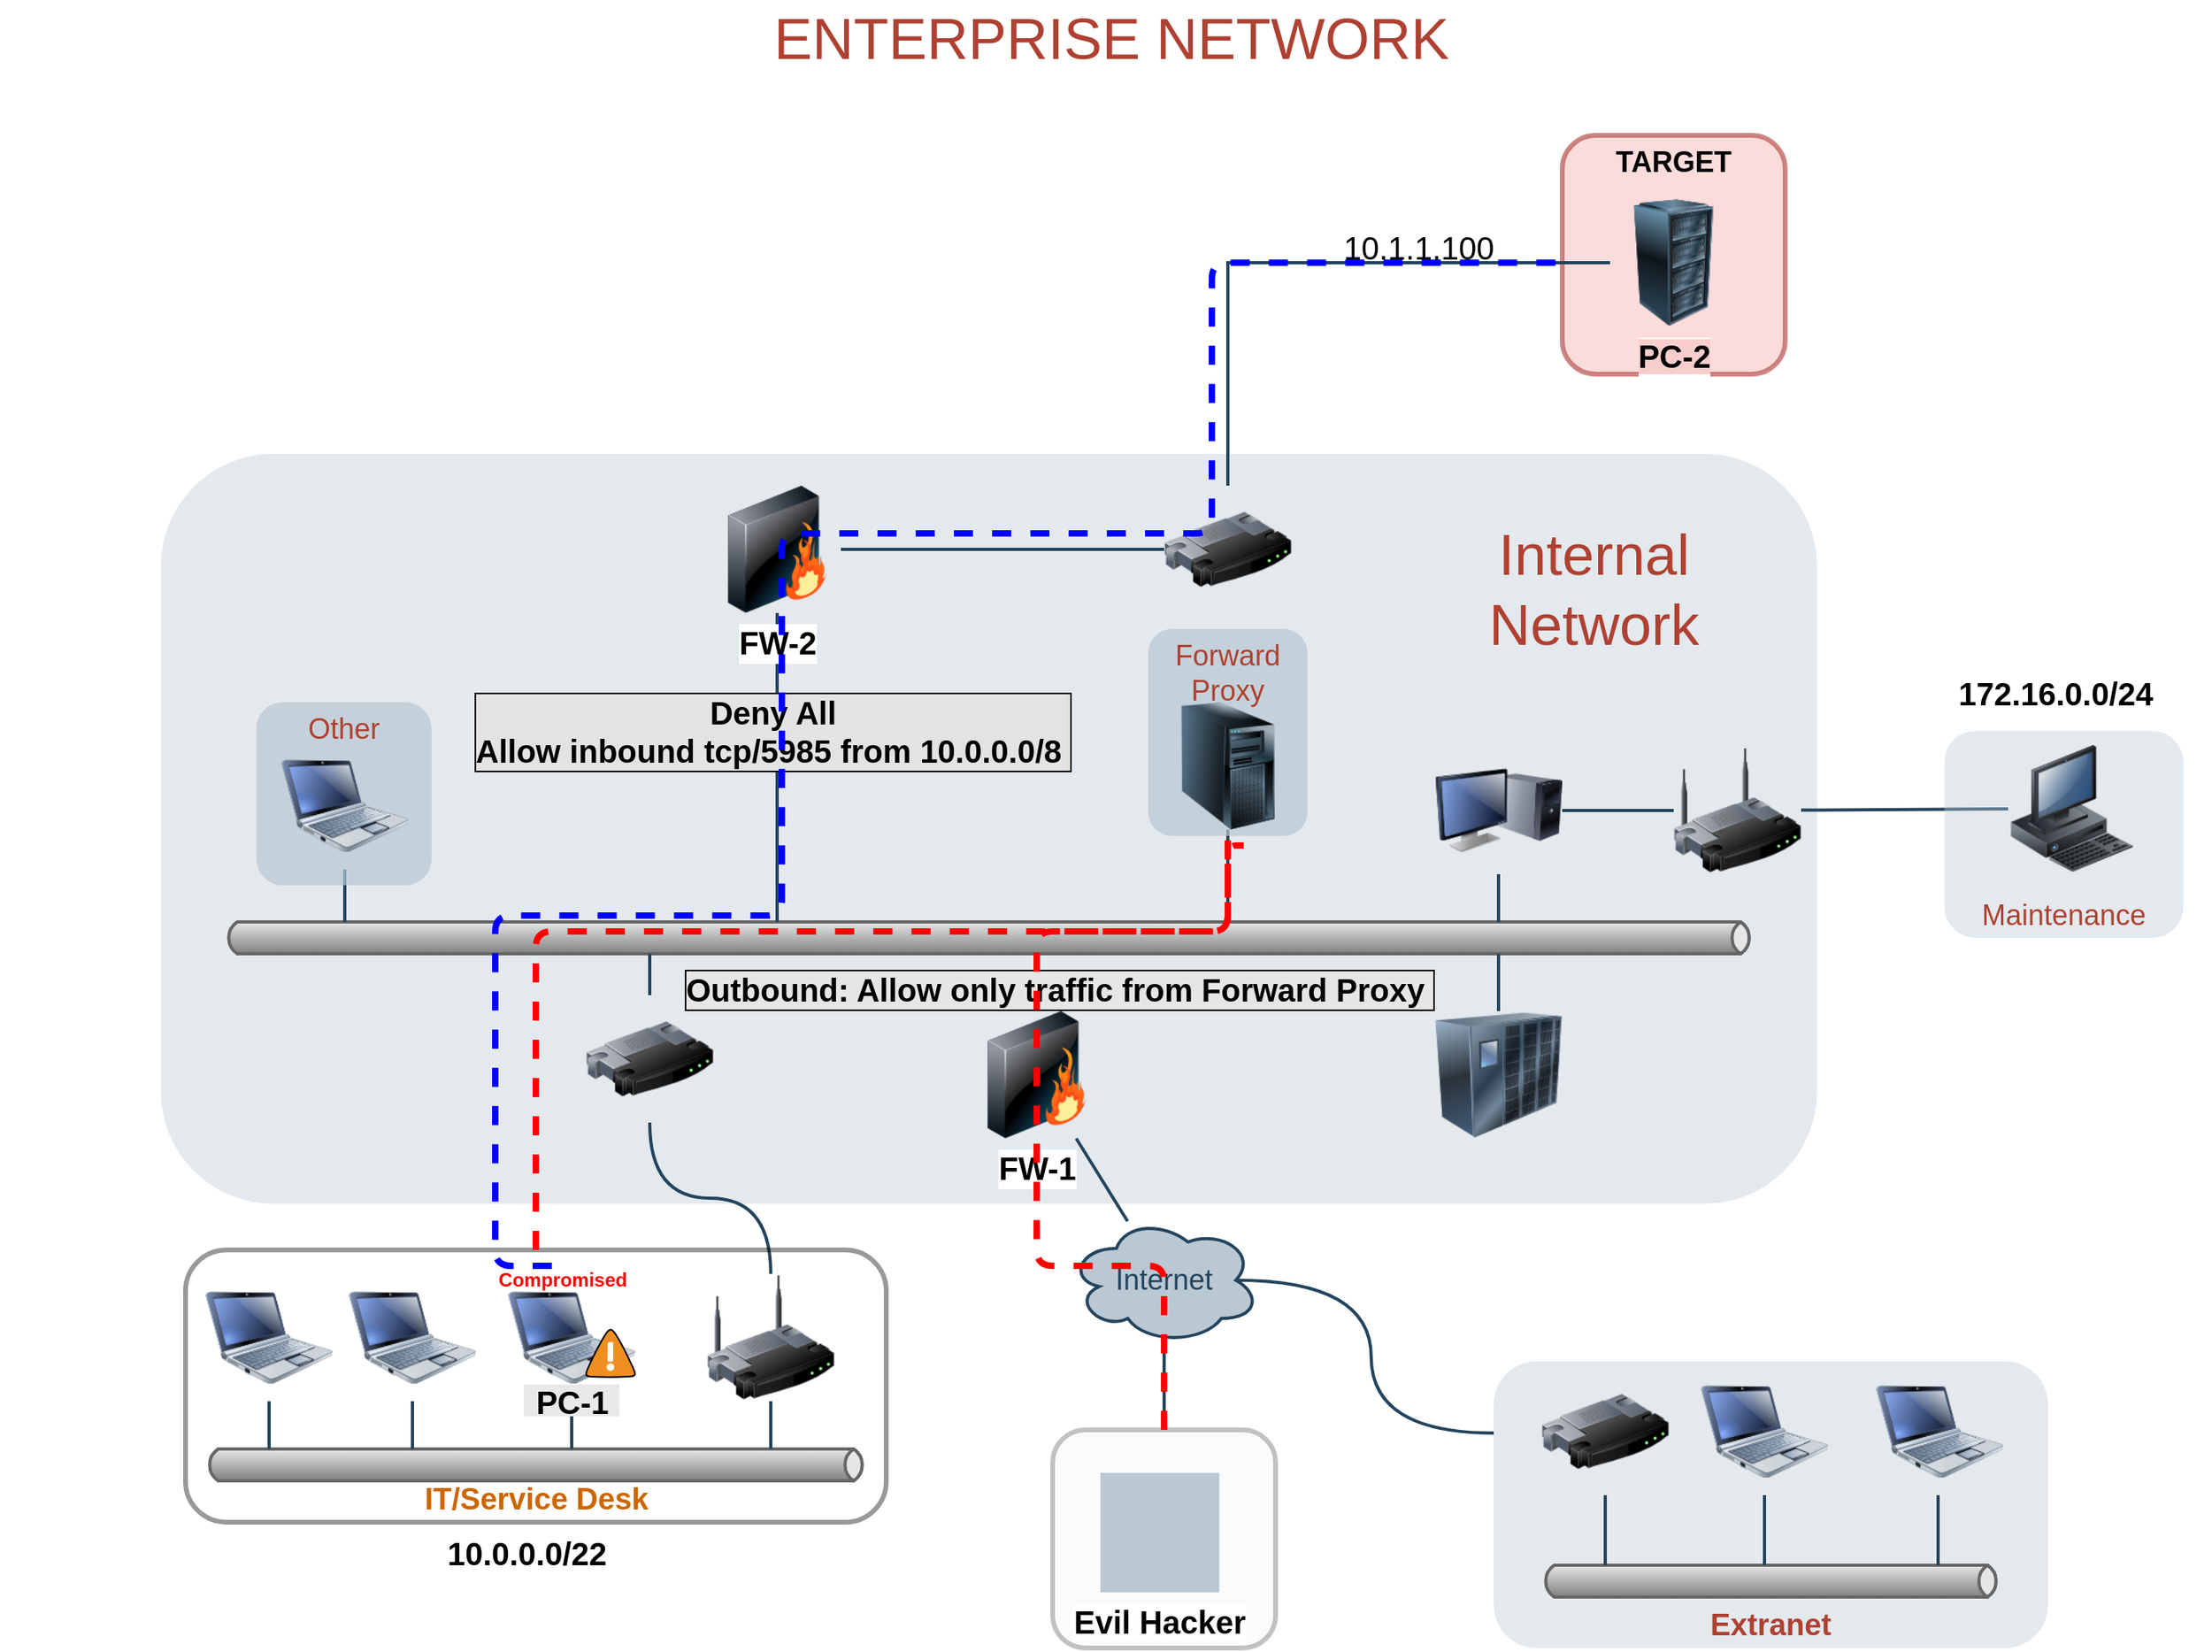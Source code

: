 <mxfile version="12.9.3" type="device"><diagram id="a45cf8ec-cd66-6f27-3ac3-be6e809c9e4a" name="Page-1"><mxGraphModel dx="1810" dy="1343" grid="1" gridSize="10" guides="1" tooltips="1" connect="1" arrows="1" fold="1" page="1" pageScale="1" pageWidth="827" pageHeight="1169" background="#ffffff" math="0" shadow="0"><root><mxCell id="0"/><mxCell id="1" parent="0"/><mxCell id="3" value="" style="rounded=1;whiteSpace=wrap;html=1;shadow=0;strokeColor=none;fillColor=#BAC8D3;gradientColor=none;fontSize=18;fontColor=#F08705;opacity=40;fontStyle=0;strokeWidth=3;" parent="1" vertex="1"><mxGeometry x="230" y="300" width="1040" height="471" as="geometry"/></mxCell><mxCell id="7" value="&lt;b&gt;TARGET&lt;/b&gt;" style="rounded=1;whiteSpace=wrap;html=1;shadow=0;strokeColor=#b85450;fillColor=#f8cecc;fontSize=18;verticalAlign=top;fontStyle=0;opacity=70;strokeWidth=3;" parent="1" vertex="1"><mxGeometry x="1110" y="100" width="140" height="150" as="geometry"/></mxCell><mxCell id="13" value="" style="rounded=1;whiteSpace=wrap;html=1;shadow=0;strokeColor=#666666;fillColor=#f5f5f5;fontSize=18;fontColor=#333333;verticalAlign=bottom;fontStyle=0;opacity=40;strokeWidth=3;" parent="1" vertex="1"><mxGeometry x="790" y="913" width="140" height="137" as="geometry"/></mxCell><mxCell id="19" value="Internet" style="ellipse;shape=cloud;whiteSpace=wrap;html=1;shadow=0;strokeColor=#23445D;fillColor=#BAC8D3;gradientColor=none;fontSize=18;fontColor=#23445D;gradientDirection=north;fontStyle=0;strokeWidth=2;" parent="1" vertex="1"><mxGeometry x="800" y="779" width="120" height="80" as="geometry"/></mxCell><mxCell id="48" value="" style="strokeWidth=2;strokeColor=#666666;dashed=0;align=center;html=1;fontSize=8;shape=mxgraph.eip.messageChannel;shadow=0;fillColor=#FFFFFF;gradientColor=none;fontColor=#F08705;fontStyle=0" parent="1" vertex="1"><mxGeometry x="270" y="594" width="960" height="20" as="geometry"/></mxCell><mxCell id="53" value="" style="image;html=1;image=img/lib/clip_art/networking/Router_128x128.png;shadow=0;strokeColor=#000000;fillColor=#FFFFFF;gradientColor=none;fontSize=18;fontColor=#F08705;fontStyle=0" parent="1" vertex="1"><mxGeometry x="497" y="640" width="80" height="80" as="geometry"/></mxCell><mxCell id="54" value="" style="image;html=1;image=img/lib/clip_art/computers/Monitor_Tower_128x128.png;shadow=0;strokeColor=#000000;fillColor=#FFFFFF;gradientColor=none;fontSize=18;fontColor=#F08705;fontStyle=0" parent="1" vertex="1"><mxGeometry x="1030" y="484" width="80" height="80" as="geometry"/></mxCell><mxCell id="56" value="" style="image;html=1;image=img/lib/clip_art/networking/Wireless_Router_128x128.png;shadow=0;strokeColor=#000000;fillColor=#FFFFFF;gradientColor=none;fontSize=18;fontColor=#F08705;fontStyle=0" parent="1" vertex="1"><mxGeometry x="1180" y="484" width="80" height="80" as="geometry"/></mxCell><mxCell id="57" value="" style="image;html=1;image=img/lib/clip_art/networking/Wireless_Router_128x128.png;shadow=0;strokeColor=#000000;fillColor=#FFFFFF;gradientColor=none;fontSize=18;fontColor=#F08705;fontStyle=0" parent="1" vertex="1"><mxGeometry x="573" y="815" width="80" height="80" as="geometry"/></mxCell><mxCell id="58" style="edgeStyle=orthogonalEdgeStyle;rounded=0;html=1;fontSize=18;fontColor=#F08705;endArrow=none;endFill=0;strokeColor=#23445D;strokeWidth=2;curved=1;fontStyle=0" parent="1" source="53" target="57" edge="1"><mxGeometry relative="1" as="geometry"/></mxCell><mxCell id="59" value="" style="image;html=1;image=img/lib/clip_art/computers/Netbook_128x128.png;shadow=0;strokeColor=#000000;fillColor=#FFFFFF;gradientColor=none;fontSize=18;fontColor=#F08705;fontStyle=0" parent="1" vertex="1"><mxGeometry x="258" y="815" width="80" height="80" as="geometry"/></mxCell><mxCell id="60" value="" style="image;html=1;image=img/lib/clip_art/computers/Netbook_128x128.png;shadow=0;strokeColor=#000000;fillColor=#FFFFFF;gradientColor=none;fontSize=18;fontColor=#F08705;fontStyle=0" parent="1" vertex="1"><mxGeometry x="348" y="815" width="80" height="80" as="geometry"/></mxCell><mxCell id="61" value="" style="image;html=1;image=img/lib/clip_art/computers/Netbook_128x128.png;shadow=0;strokeColor=#000000;fillColor=#FFFFFF;gradientColor=none;fontSize=18;fontColor=#F08705;fontStyle=0" parent="1" vertex="1"><mxGeometry x="448" y="815" width="80" height="80" as="geometry"/></mxCell><mxCell id="62" value="" style="strokeWidth=2;strokeColor=#666666;dashed=0;align=center;html=1;fontSize=8;shape=mxgraph.eip.messageChannel;shadow=0;fillColor=#FFFFFF;gradientColor=none;fontColor=#F08705;fontStyle=0" parent="1" vertex="1"><mxGeometry x="258" y="925" width="415" height="20" as="geometry"/></mxCell><mxCell id="94" value="" style="edgeStyle=elbowEdgeStyle;strokeWidth=2;rounded=0;endArrow=none;startArrow=none;startSize=10;endSize=10;dashed=0;html=1;strokeColor=#23445D;fontSize=18;fontColor=#F08705;startFill=0;endFill=0;fontStyle=0" parent="1" source="36" target="48" edge="1"><mxGeometry relative="1" as="geometry"><mxPoint x="550" y="379" as="sourcePoint"/><mxPoint x="550" y="409" as="targetPoint"/></mxGeometry></mxCell><mxCell id="97" value="" style="edgeStyle=elbowEdgeStyle;strokeWidth=2;rounded=0;endArrow=none;startArrow=none;startSize=10;endSize=10;dashed=0;html=1;strokeColor=#23445D;fontSize=18;fontColor=#F08705;startFill=0;endFill=0;fontStyle=0" parent="1" source="F9Js6m6CSwWcPZuY_x-U-194" target="48" edge="1"><mxGeometry relative="1" as="geometry"><mxPoint x="490" y="564" as="sourcePoint"/><mxPoint x="490" y="604" as="targetPoint"/></mxGeometry></mxCell><mxCell id="F9Js6m6CSwWcPZuY_x-U-211" value="&lt;b&gt;Deny All&lt;br&gt;Allow inbound tcp/5985 from 10.0.0.0/8&amp;nbsp;&lt;/b&gt;" style="text;html=1;align=center;verticalAlign=middle;resizable=0;points=[];labelBackgroundColor=#E3E3E3;fontSize=20;labelBorderColor=#000000;" vertex="1" connectable="0" parent="97"><mxGeometry x="-0.292" y="-7" relative="1" as="geometry"><mxPoint x="3.33" y="5.67" as="offset"/></mxGeometry></mxCell><mxCell id="100" value="" style="edgeStyle=elbowEdgeStyle;strokeWidth=2;rounded=0;endArrow=none;startArrow=none;startSize=10;endSize=10;dashed=0;html=1;strokeColor=#23445D;fontSize=18;fontColor=#F08705;startFill=0;endFill=0;fontStyle=0" parent="1" source="42" target="48" edge="1"><mxGeometry relative="1" as="geometry"><mxPoint x="745" y="574" as="sourcePoint"/><mxPoint x="745" y="614" as="targetPoint"/></mxGeometry></mxCell><mxCell id="103" value="" style="edgeStyle=elbowEdgeStyle;strokeWidth=2;rounded=0;endArrow=none;startArrow=none;startSize=10;endSize=10;dashed=0;html=1;strokeColor=#23445D;fontSize=18;fontColor=#F08705;startFill=0;endFill=0;fontStyle=0" parent="1" source="82" target="48" edge="1"><mxGeometry relative="1" as="geometry"><mxPoint x="775" y="604" as="sourcePoint"/><mxPoint x="775" y="644" as="targetPoint"/></mxGeometry></mxCell><mxCell id="110" style="edgeStyle=none;rounded=0;html=1;startArrow=none;startFill=0;endArrow=none;endFill=0;fontSize=18;fontColor=#F08705;strokeColor=#23445D;strokeWidth=2;fontStyle=0" parent="1" source="82" target="19" edge="1"><mxGeometry relative="1" as="geometry"/></mxCell><mxCell id="120" value="" style="edgeStyle=elbowEdgeStyle;strokeWidth=2;rounded=0;endArrow=none;startArrow=none;startSize=10;endSize=10;dashed=0;html=1;strokeColor=#23445D;fontSize=18;fontColor=#F08705;startFill=0;endFill=0;fontStyle=0" parent="1" source="48" target="53" edge="1"><mxGeometry relative="1" as="geometry"><mxPoint x="489.762" y="564.476" as="sourcePoint"/><mxPoint x="489.762" y="603.762" as="targetPoint"/></mxGeometry></mxCell><mxCell id="121" value="" style="edgeStyle=elbowEdgeStyle;strokeWidth=2;rounded=0;endArrow=none;startArrow=none;startSize=10;endSize=10;dashed=0;html=1;strokeColor=#23445D;fontSize=18;fontColor=#F08705;startFill=0;endFill=0;fontStyle=0" parent="1" source="48" target="54" edge="1"><mxGeometry relative="1" as="geometry"><mxPoint x="650.476" y="624" as="sourcePoint"/><mxPoint x="650.476" y="689.476" as="targetPoint"/></mxGeometry></mxCell><mxCell id="125" style="rounded=0;html=1;startArrow=none;startFill=0;endArrow=none;endFill=0;fontSize=18;fontColor=#F08705;strokeColor=#23445D;strokeWidth=2;fontStyle=0;edgeStyle=orthogonalEdgeStyle;curved=1;exitX=0.5;exitY=0;exitDx=0;exitDy=0;" parent="1" source="13" target="19" edge="1"><mxGeometry relative="1" as="geometry"><mxPoint x="835" y="930" as="sourcePoint"/></mxGeometry></mxCell><mxCell id="126" style="edgeStyle=none;rounded=0;html=1;startArrow=none;startFill=0;endArrow=none;endFill=0;fontSize=18;fontColor=#F08705;strokeColor=#23445D;strokeWidth=2;fontStyle=0" parent="1" source="54" target="56" edge="1"><mxGeometry relative="1" as="geometry"/></mxCell><mxCell id="127" style="rounded=0;html=1;startArrow=none;startFill=0;endArrow=none;endFill=0;fontSize=18;fontColor=#F08705;strokeColor=#23445D;strokeWidth=2;fontStyle=0;exitX=0;exitY=0.5;exitDx=0;exitDy=0;" parent="1" source="78" target="56" edge="1"><mxGeometry relative="1" as="geometry"/></mxCell><mxCell id="132" style="rounded=0;html=1;startArrow=none;startFill=0;endArrow=none;endFill=0;fontSize=18;fontColor=#F08705;strokeColor=#23445D;strokeWidth=2;fontStyle=0;entryX=0.875;entryY=0.5;entryDx=0;entryDy=0;entryPerimeter=0;exitX=0;exitY=0.25;exitDx=0;exitDy=0;edgeStyle=orthogonalEdgeStyle;curved=1;" parent="1" source="12" target="19" edge="1"><mxGeometry relative="1" as="geometry"><Array as="points"><mxPoint x="990" y="915"/><mxPoint x="990" y="819"/></Array></mxGeometry></mxCell><mxCell id="143" value="" style="edgeStyle=elbowEdgeStyle;strokeWidth=2;rounded=0;endArrow=none;startArrow=none;startSize=10;endSize=10;dashed=0;html=1;strokeColor=#23445D;fontSize=18;fontColor=#F08705;startFill=0;endFill=0;fontStyle=0" parent="1" source="59" target="62" edge="1"><mxGeometry relative="1" as="geometry"><mxPoint x="443.083" y="463.876" as="sourcePoint"/><mxPoint x="443.083" y="504.372" as="targetPoint"/></mxGeometry></mxCell><mxCell id="144" value="" style="edgeStyle=elbowEdgeStyle;strokeWidth=2;rounded=0;endArrow=none;startArrow=none;startSize=10;endSize=10;dashed=0;html=1;strokeColor=#23445D;fontSize=18;fontColor=#F08705;startFill=0;endFill=0;fontStyle=0" parent="1" source="60" target="62" edge="1"><mxGeometry relative="1" as="geometry"><mxPoint x="308.372" y="905.198" as="sourcePoint"/><mxPoint x="308.372" y="934.95" as="targetPoint"/></mxGeometry></mxCell><mxCell id="145" value="" style="edgeStyle=elbowEdgeStyle;strokeWidth=2;rounded=0;endArrow=none;startArrow=none;startSize=10;endSize=10;dashed=0;html=1;strokeColor=#23445D;fontSize=18;fontColor=#F08705;startFill=0;endFill=0;fontStyle=0" parent="1" source="61" target="62" edge="1"><mxGeometry relative="1" as="geometry"><mxPoint x="397.628" y="905.198" as="sourcePoint"/><mxPoint x="397.628" y="934.95" as="targetPoint"/></mxGeometry></mxCell><mxCell id="146" value="" style="edgeStyle=elbowEdgeStyle;strokeWidth=2;rounded=0;endArrow=none;startArrow=none;startSize=10;endSize=10;dashed=0;html=1;strokeColor=#23445D;fontSize=18;fontColor=#F08705;startFill=0;endFill=0;fontStyle=0" parent="1" source="57" target="62" edge="1"><mxGeometry relative="1" as="geometry"><mxPoint x="407.628" y="915.198" as="sourcePoint"/><mxPoint x="407.628" y="944.95" as="targetPoint"/></mxGeometry></mxCell><mxCell id="160" value="" style="image;html=1;image=img/lib/clip_art/networking/UPS_128x128.png;shadow=0;strokeColor=#000000;fillColor=#F2F2F2;gradientColor=none;fontSize=18;fontColor=#F08705;fontStyle=0" parent="1" vertex="1"><mxGeometry x="1030" y="650" width="80" height="80" as="geometry"/></mxCell><mxCell id="166" value="" style="edgeStyle=elbowEdgeStyle;strokeWidth=2;rounded=0;endArrow=none;startArrow=none;startSize=10;endSize=10;dashed=0;html=1;strokeColor=#23445D;fontSize=18;fontColor=#F08705;startFill=0;endFill=0;fontStyle=0" parent="1" source="48" target="160" edge="1"><mxGeometry relative="1" as="geometry"><mxPoint x="1164.878" y="573.39" as="sourcePoint"/><mxPoint x="1164.878" y="603.878" as="targetPoint"/></mxGeometry></mxCell><mxCell id="167" value="Internal Network" style="text;html=1;strokeColor=none;fillColor=none;align=center;verticalAlign=middle;whiteSpace=wrap;overflow=hidden;shadow=0;fontSize=36;fontColor=#AE4132;fontStyle=0" parent="1" vertex="1"><mxGeometry x="1010" y="330" width="240" height="110" as="geometry"/></mxCell><mxCell id="168" value="ENTERPRISE NETWORK" style="text;html=1;strokeColor=none;fillColor=none;align=center;verticalAlign=middle;whiteSpace=wrap;overflow=hidden;shadow=0;fontSize=36;fontColor=#AE4132;fontStyle=0" parent="1" vertex="1"><mxGeometry x="137" y="15" width="1380" height="45" as="geometry"/></mxCell><mxCell id="171" style="edgeStyle=orthogonalEdgeStyle;rounded=0;jumpStyle=none;html=1;exitX=0;exitY=0.5;entryX=0;entryY=0.5;shadow=0;labelBackgroundColor=none;startArrow=none;startFill=0;endArrow=classic;endFill=1;endSize=6;jettySize=auto;orthogonalLoop=1;strokeColor=#23445D;strokeWidth=2;fillColor=#F08705;fontFamily=Helvetica;fontSize=14;fontColor=#F08705;align=left;fontStyle=0" parent="1" source="168" target="168" edge="1"><mxGeometry relative="1" as="geometry"/></mxCell><mxCell id="F9Js6m6CSwWcPZuY_x-U-172" value="" style="shadow=0;dashed=0;html=1;strokeColor=#000000;fillColor=#4495D1;labelPosition=center;verticalLabelPosition=bottom;verticalAlign=top;align=center;outlineConnect=0;shape=mxgraph.veeam.2d.alert;rounded=1;" vertex="1" parent="1"><mxGeometry x="497" y="850" width="31" height="30" as="geometry"/></mxCell><mxCell id="F9Js6m6CSwWcPZuY_x-U-174" value="Evil Hacker" style="shape=image;verticalLabelPosition=bottom;labelBackgroundColor=#ffffff;verticalAlign=top;aspect=fixed;imageAspect=0;image=https://encrypted-tbn0.gstatic.com/images?q=tbn%3AANd9GcRutw60spM2Huav1RQ39iUd9HaXGSqsldLe9g&amp;usqp=CAU;fontStyle=1;imageBackground=#BAC8D3;fontSize=20;" vertex="1" parent="1"><mxGeometry x="820" y="940" width="74.66" height="75" as="geometry"/></mxCell><mxCell id="F9Js6m6CSwWcPZuY_x-U-175" value="&lt;b&gt;&lt;font style=&quot;font-size: 20px&quot;&gt;PC-1&lt;/font&gt;&lt;/b&gt;" style="text;html=1;align=center;verticalAlign=middle;resizable=0;points=[];autosize=1;fillColor=#E8E8E8;" vertex="1" parent="1"><mxGeometry x="458" y="884.5" width="60" height="20" as="geometry"/></mxCell><mxCell id="F9Js6m6CSwWcPZuY_x-U-178" value="&lt;b&gt;&lt;font color=&quot;#ff0000&quot;&gt;Compromised&lt;/font&gt;&lt;/b&gt;" style="text;html=1;align=center;verticalAlign=middle;resizable=0;points=[];autosize=1;" vertex="1" parent="1"><mxGeometry x="432" y="809" width="100" height="20" as="geometry"/></mxCell><mxCell id="39" value="&lt;font color=&quot;#000000&quot; style=&quot;font-size: 20px&quot;&gt;&lt;b style=&quot;background-color: rgb(248 , 206 , 204)&quot;&gt;PC-2&lt;/b&gt;&lt;/font&gt;" style="image;html=1;image=img/lib/clip_art/computers/Server_Rack_128x128.png;shadow=0;strokeColor=#000000;fillColor=#FFFFFF;gradientColor=none;fontSize=18;fontColor=#F08705;fontStyle=0" parent="1" vertex="1"><mxGeometry x="1140" y="140" width="80" height="80" as="geometry"/></mxCell><mxCell id="82" value="&lt;b&gt;&lt;font color=&quot;#000000&quot; style=&quot;font-size: 20px&quot;&gt;FW-1&lt;/font&gt;&lt;/b&gt;" style="image;html=1;image=img/lib/clip_art/networking/Firewall_128x128.png;shadow=0;strokeColor=#000000;fillColor=#FFFFFF;gradientColor=none;fontSize=18;fontColor=#F08705;fontStyle=0" parent="1" vertex="1"><mxGeometry x="740" y="650" width="80" height="80" as="geometry"/></mxCell><mxCell id="15" value="&lt;font color=&quot;#cc6600&quot; size=&quot;1&quot;&gt;&lt;b style=&quot;background-color: rgb(255 , 255 , 255) ; font-size: 19px&quot;&gt;IT/Service Desk&lt;/b&gt;&lt;/font&gt;" style="rounded=1;whiteSpace=wrap;html=1;shadow=0;fontSize=18;verticalAlign=bottom;fontStyle=0;opacity=40;strokeWidth=3;fillColor=none;" parent="1" vertex="1"><mxGeometry x="245.5" y="800" width="440" height="171" as="geometry"/></mxCell><mxCell id="F9Js6m6CSwWcPZuY_x-U-189" value="" style="group" vertex="1" connectable="0" parent="1"><mxGeometry x="1067" y="870" width="348" height="180" as="geometry"/></mxCell><mxCell id="12" value="&lt;font style=&quot;font-size: 19px&quot;&gt;&lt;b&gt;Extranet&lt;/b&gt;&lt;/font&gt;" style="rounded=1;whiteSpace=wrap;html=1;shadow=0;strokeColor=none;fillColor=#BAC8D3;gradientColor=none;fontSize=18;fontColor=#AE4132;verticalAlign=bottom;fontStyle=0;opacity=40;strokeWidth=3;" parent="F9Js6m6CSwWcPZuY_x-U-189" vertex="1"><mxGeometry width="348" height="180" as="geometry"/></mxCell><mxCell id="68" value="" style="image;html=1;image=img/lib/clip_art/computers/Netbook_128x128.png;shadow=0;strokeColor=#000000;fillColor=#FFFFFF;gradientColor=none;fontSize=18;fontColor=#F08705;fontStyle=0" parent="F9Js6m6CSwWcPZuY_x-U-189" vertex="1"><mxGeometry x="240" y="4" width="80" height="80" as="geometry"/></mxCell><mxCell id="69" value="" style="image;html=1;image=img/lib/clip_art/computers/Netbook_128x128.png;shadow=0;strokeColor=#000000;fillColor=#FFFFFF;gradientColor=none;fontSize=18;fontColor=#F08705;fontStyle=0" parent="F9Js6m6CSwWcPZuY_x-U-189" vertex="1"><mxGeometry x="130" y="4" width="80" height="80" as="geometry"/></mxCell><mxCell id="70" value="" style="strokeWidth=2;strokeColor=#666666;dashed=0;align=center;html=1;fontSize=8;shape=mxgraph.eip.messageChannel;shadow=0;fillColor=#FFFFFF;gradientColor=none;fontColor=#F08705;fontStyle=0" parent="F9Js6m6CSwWcPZuY_x-U-189" vertex="1"><mxGeometry x="30" y="128" width="288" height="20" as="geometry"/></mxCell><mxCell id="130" value="" style="image;html=1;image=img/lib/clip_art/networking/Router_128x128.png;shadow=0;strokeColor=#000000;fillColor=#FFFFFF;gradientColor=none;fontSize=18;fontColor=#F08705;fontStyle=0" parent="F9Js6m6CSwWcPZuY_x-U-189" vertex="1"><mxGeometry x="30" y="4" width="80" height="80" as="geometry"/></mxCell><mxCell id="135" value="" style="edgeStyle=elbowEdgeStyle;strokeWidth=2;rounded=0;endArrow=none;startArrow=none;startSize=10;endSize=10;dashed=0;html=1;strokeColor=#23445D;fontSize=18;fontColor=#F08705;startFill=0;endFill=0;fontStyle=0" parent="F9Js6m6CSwWcPZuY_x-U-189" source="68" target="70" edge="1"><mxGeometry relative="1" as="geometry"><mxPoint x="-10.413" y="93.967" as="sourcePoint"/><mxPoint x="-10.413" y="137.769" as="targetPoint"/></mxGeometry></mxCell><mxCell id="136" value="" style="edgeStyle=elbowEdgeStyle;strokeWidth=2;rounded=0;endArrow=none;startArrow=none;startSize=10;endSize=10;dashed=0;html=1;strokeColor=#23445D;fontSize=18;fontColor=#F08705;startFill=0;endFill=0;fontStyle=0" parent="F9Js6m6CSwWcPZuY_x-U-189" source="69" target="70" edge="1"><mxGeometry relative="1" as="geometry"><mxPoint x="-0.413" y="103.967" as="sourcePoint"/><mxPoint x="-0.413" y="147.769" as="targetPoint"/></mxGeometry></mxCell><mxCell id="137" value="" style="edgeStyle=elbowEdgeStyle;strokeWidth=2;rounded=0;endArrow=none;startArrow=none;startSize=10;endSize=10;dashed=0;html=1;strokeColor=#23445D;fontSize=18;fontColor=#F08705;startFill=0;endFill=0;fontStyle=0" parent="F9Js6m6CSwWcPZuY_x-U-189" source="130" target="70" edge="1"><mxGeometry relative="1" as="geometry"><mxPoint x="9.587" y="113.967" as="sourcePoint"/><mxPoint x="9.587" y="157.769" as="targetPoint"/></mxGeometry></mxCell><mxCell id="F9Js6m6CSwWcPZuY_x-U-190" value="" style="group" vertex="1" connectable="0" parent="1"><mxGeometry x="850" y="410" width="100" height="130" as="geometry"/></mxCell><mxCell id="8" value="Forward Proxy" style="rounded=1;whiteSpace=wrap;html=1;shadow=0;strokeColor=none;fillColor=#BAC8D3;gradientColor=none;fontSize=18;fontColor=#AE4132;verticalAlign=top;fontStyle=0;opacity=70;strokeWidth=3;" parent="F9Js6m6CSwWcPZuY_x-U-190" vertex="1"><mxGeometry width="100" height="130" as="geometry"/></mxCell><mxCell id="42" value="" style="image;html=1;image=img/lib/clip_art/computers/Server_Tower_128x128.png;shadow=0;strokeColor=#000000;fillColor=#FFFFFF;gradientColor=none;fontSize=18;fontColor=#F08705;fontStyle=0" parent="F9Js6m6CSwWcPZuY_x-U-190" vertex="1"><mxGeometry x="10" y="46" width="80" height="80" as="geometry"/></mxCell><mxCell id="F9Js6m6CSwWcPZuY_x-U-193" value="" style="group" vertex="1" connectable="0" parent="1"><mxGeometry x="1350" y="474" width="150" height="130" as="geometry"/></mxCell><mxCell id="F9Js6m6CSwWcPZuY_x-U-191" value="" style="group" vertex="1" connectable="0" parent="F9Js6m6CSwWcPZuY_x-U-193"><mxGeometry width="150" height="130" as="geometry"/></mxCell><mxCell id="2" value="Maintenance" style="rounded=1;whiteSpace=wrap;html=1;shadow=0;strokeColor=none;fillColor=#BAC8D3;gradientColor=none;fontSize=18;fontColor=#AE4132;verticalAlign=bottom;fontStyle=0;opacity=40;strokeWidth=3;" parent="F9Js6m6CSwWcPZuY_x-U-191" vertex="1"><mxGeometry width="150" height="130" as="geometry"/></mxCell><mxCell id="78" value="" style="image;html=1;image=img/lib/clip_art/computers/Workstation_128x128.png;shadow=0;strokeColor=#000000;fillColor=#FFFFFF;gradientColor=none;fontSize=18;fontColor=#F08705;fontStyle=0" parent="F9Js6m6CSwWcPZuY_x-U-191" vertex="1"><mxGeometry x="40" y="9" width="80" height="80" as="geometry"/></mxCell><mxCell id="F9Js6m6CSwWcPZuY_x-U-194" value="&lt;b&gt;&lt;font color=&quot;#000000&quot; style=&quot;font-size: 20px&quot;&gt;FW-2&lt;br&gt;&lt;/font&gt;&lt;/b&gt;" style="image;html=1;image=img/lib/clip_art/networking/Firewall_128x128.png;shadow=0;strokeColor=#000000;fillColor=#FFFFFF;gradientColor=none;fontSize=18;fontColor=#F08705;fontStyle=0" vertex="1" parent="1"><mxGeometry x="577" y="320" width="80" height="80" as="geometry"/></mxCell><mxCell id="F9Js6m6CSwWcPZuY_x-U-195" value="" style="edgeStyle=elbowEdgeStyle;strokeWidth=2;rounded=0;endArrow=none;startArrow=none;startSize=10;endSize=10;dashed=0;html=1;strokeColor=#23445D;fontSize=18;fontColor=#F08705;startFill=0;endFill=0;fontStyle=0" edge="1" parent="1" source="F9Js6m6CSwWcPZuY_x-U-198" target="F9Js6m6CSwWcPZuY_x-U-194"><mxGeometry relative="1" as="geometry"><mxPoint x="700" y="439.0" as="sourcePoint"/><mxPoint x="700" y="594.0" as="targetPoint"/></mxGeometry></mxCell><mxCell id="F9Js6m6CSwWcPZuY_x-U-198" value="" style="image;html=1;image=img/lib/clip_art/networking/Router_128x128.png;shadow=0;strokeColor=#000000;fillColor=#FFFFFF;gradientColor=none;fontSize=18;fontColor=#F08705;fontStyle=0" vertex="1" parent="1"><mxGeometry x="860" y="320" width="80" height="80" as="geometry"/></mxCell><mxCell id="F9Js6m6CSwWcPZuY_x-U-199" value="" style="edgeStyle=elbowEdgeStyle;strokeWidth=2;rounded=0;endArrow=none;startArrow=none;startSize=10;endSize=10;dashed=0;html=1;strokeColor=#23445D;fontSize=18;fontColor=#F08705;startFill=0;endFill=0;fontStyle=0" edge="1" parent="1" source="39" target="F9Js6m6CSwWcPZuY_x-U-198"><mxGeometry relative="1" as="geometry"><mxPoint x="700" y="210" as="sourcePoint"/><mxPoint x="700" y="484.0" as="targetPoint"/><Array as="points"><mxPoint x="900" y="260"/><mxPoint x="700" y="210"/><mxPoint x="710" y="180"/><mxPoint x="850" y="180"/></Array></mxGeometry></mxCell><mxCell id="F9Js6m6CSwWcPZuY_x-U-201" value="&lt;b&gt;172.16.0.0/24&lt;/b&gt;" style="text;html=1;strokeColor=none;fillColor=none;align=center;verticalAlign=middle;whiteSpace=wrap;rounded=0;fontSize=20;" vertex="1" parent="1"><mxGeometry x="1400" y="440" width="40" height="20" as="geometry"/></mxCell><mxCell id="F9Js6m6CSwWcPZuY_x-U-204" value="&lt;b&gt;10.0.0.0/22&lt;/b&gt;" style="text;html=1;strokeColor=none;fillColor=none;align=center;verticalAlign=middle;whiteSpace=wrap;rounded=0;fontSize=20;" vertex="1" parent="1"><mxGeometry x="440" y="980" width="40" height="20" as="geometry"/></mxCell><mxCell id="F9Js6m6CSwWcPZuY_x-U-206" value="10.1.1.100" style="text;html=1;strokeColor=none;fillColor=none;align=center;verticalAlign=middle;whiteSpace=wrap;rounded=0;fontSize=20;" vertex="1" parent="1"><mxGeometry x="1000" y="160" width="40" height="20" as="geometry"/></mxCell><mxCell id="F9Js6m6CSwWcPZuY_x-U-216" value="" style="group" vertex="1" connectable="0" parent="1"><mxGeometry x="290" y="456" width="110" height="115" as="geometry"/></mxCell><mxCell id="F9Js6m6CSwWcPZuY_x-U-214" value="" style="group" vertex="1" connectable="0" parent="F9Js6m6CSwWcPZuY_x-U-216"><mxGeometry width="110" height="115" as="geometry"/></mxCell><mxCell id="6" value="&lt;span style=&quot;line-height: 17.182px&quot;&gt;Other&lt;br&gt;&lt;/span&gt;" style="rounded=1;whiteSpace=wrap;html=1;shadow=0;strokeColor=none;fillColor=#BAC8D3;gradientColor=none;fontSize=18;fontColor=#AE4132;verticalAlign=top;fontStyle=0;opacity=70;strokeWidth=3;" parent="F9Js6m6CSwWcPZuY_x-U-214" vertex="1"><mxGeometry width="110" height="115" as="geometry"/></mxCell><mxCell id="36" value="" style="image;html=1;image=img/lib/clip_art/computers/Netbook_128x128.png;shadow=0;strokeColor=#000000;fillColor=#FFFFFF;gradientColor=none;fontSize=18;fontColor=#F08705;fontStyle=0" parent="F9Js6m6CSwWcPZuY_x-U-214" vertex="1"><mxGeometry x="15.5" y="25" width="80" height="80" as="geometry"/></mxCell><mxCell id="F9Js6m6CSwWcPZuY_x-U-218" value="&lt;span style=&quot;background-color: rgb(230 , 230 , 230)&quot;&gt;&lt;b&gt;&lt;span style=&quot;text-align: left&quot;&gt;Outbound: Allow only traffic from Forward Proxy&lt;/span&gt;&amp;nbsp;&lt;/b&gt;&lt;/span&gt;" style="text;html=1;align=center;verticalAlign=middle;resizable=0;points=[];labelBackgroundColor=#E3E3E3;fontSize=20;labelBorderColor=#000000;" vertex="1" connectable="0" parent="1"><mxGeometry x="789.997" y="630.003" as="geometry"><mxPoint x="3.33" y="5.67" as="offset"/></mxGeometry></mxCell><mxCell id="F9Js6m6CSwWcPZuY_x-U-219" value="" style="endArrow=none;dashed=1;html=1;strokeColor=#FF0000;strokeWidth=4;fontSize=20;exitX=0.5;exitY=0;exitDx=0;exitDy=0;entryX=0.5;entryY=1;entryDx=0;entryDy=0;edgeStyle=orthogonalEdgeStyle;" edge="1" parent="1" source="15" target="42"><mxGeometry width="50" height="50" relative="1" as="geometry"><mxPoint x="380" y="720" as="sourcePoint"/><mxPoint x="430" y="670" as="targetPoint"/><Array as="points"><mxPoint x="466" y="600"/><mxPoint x="900" y="600"/></Array></mxGeometry></mxCell><mxCell id="F9Js6m6CSwWcPZuY_x-U-220" value="" style="endArrow=none;dashed=1;html=1;strokeColor=#FF0000;strokeWidth=4;fontSize=20;exitX=0.5;exitY=0;exitDx=0;exitDy=0;entryX=0.5;entryY=1;entryDx=0;entryDy=0;edgeStyle=orthogonalEdgeStyle;" edge="1" parent="1" source="13"><mxGeometry width="50" height="50" relative="1" as="geometry"><mxPoint x="475.5" y="810" as="sourcePoint"/><mxPoint x="910" y="546.0" as="targetPoint"/><Array as="points"><mxPoint x="860" y="913"/><mxPoint x="860" y="810"/><mxPoint x="780" y="810"/><mxPoint x="780" y="600"/><mxPoint x="900" y="600"/><mxPoint x="900" y="546"/></Array></mxGeometry></mxCell><mxCell id="F9Js6m6CSwWcPZuY_x-U-221" value="" style="endArrow=none;dashed=1;html=1;strokeColor=#0000FF;strokeWidth=4;fontSize=20;exitX=0.5;exitY=0;exitDx=0;exitDy=0;edgeStyle=orthogonalEdgeStyle;fillColor=#d5e8d4;" edge="1" parent="1"><mxGeometry width="50" height="50" relative="1" as="geometry"><mxPoint x="475.5" y="810" as="sourcePoint"/><mxPoint x="1110" y="180" as="targetPoint"/><Array as="points"><mxPoint x="440" y="810"/><mxPoint x="440" y="590"/><mxPoint x="620" y="590"/><mxPoint x="620" y="350"/><mxPoint x="890" y="350"/><mxPoint x="890" y="180"/></Array></mxGeometry></mxCell></root></mxGraphModel></diagram></mxfile>